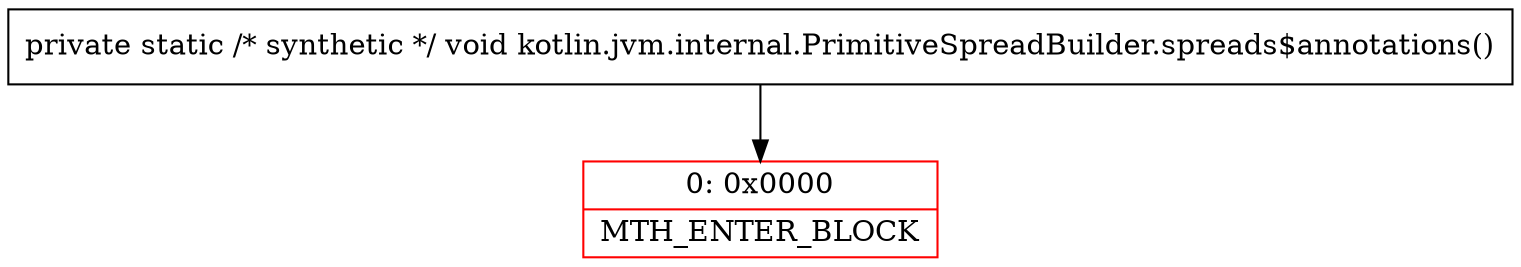 digraph "CFG forkotlin.jvm.internal.PrimitiveSpreadBuilder.spreads$annotations()V" {
subgraph cluster_Region_296222943 {
label = "R(0)";
node [shape=record,color=blue];
}
Node_0 [shape=record,color=red,label="{0\:\ 0x0000|MTH_ENTER_BLOCK\l}"];
MethodNode[shape=record,label="{private static \/* synthetic *\/ void kotlin.jvm.internal.PrimitiveSpreadBuilder.spreads$annotations() }"];
MethodNode -> Node_0;
}

